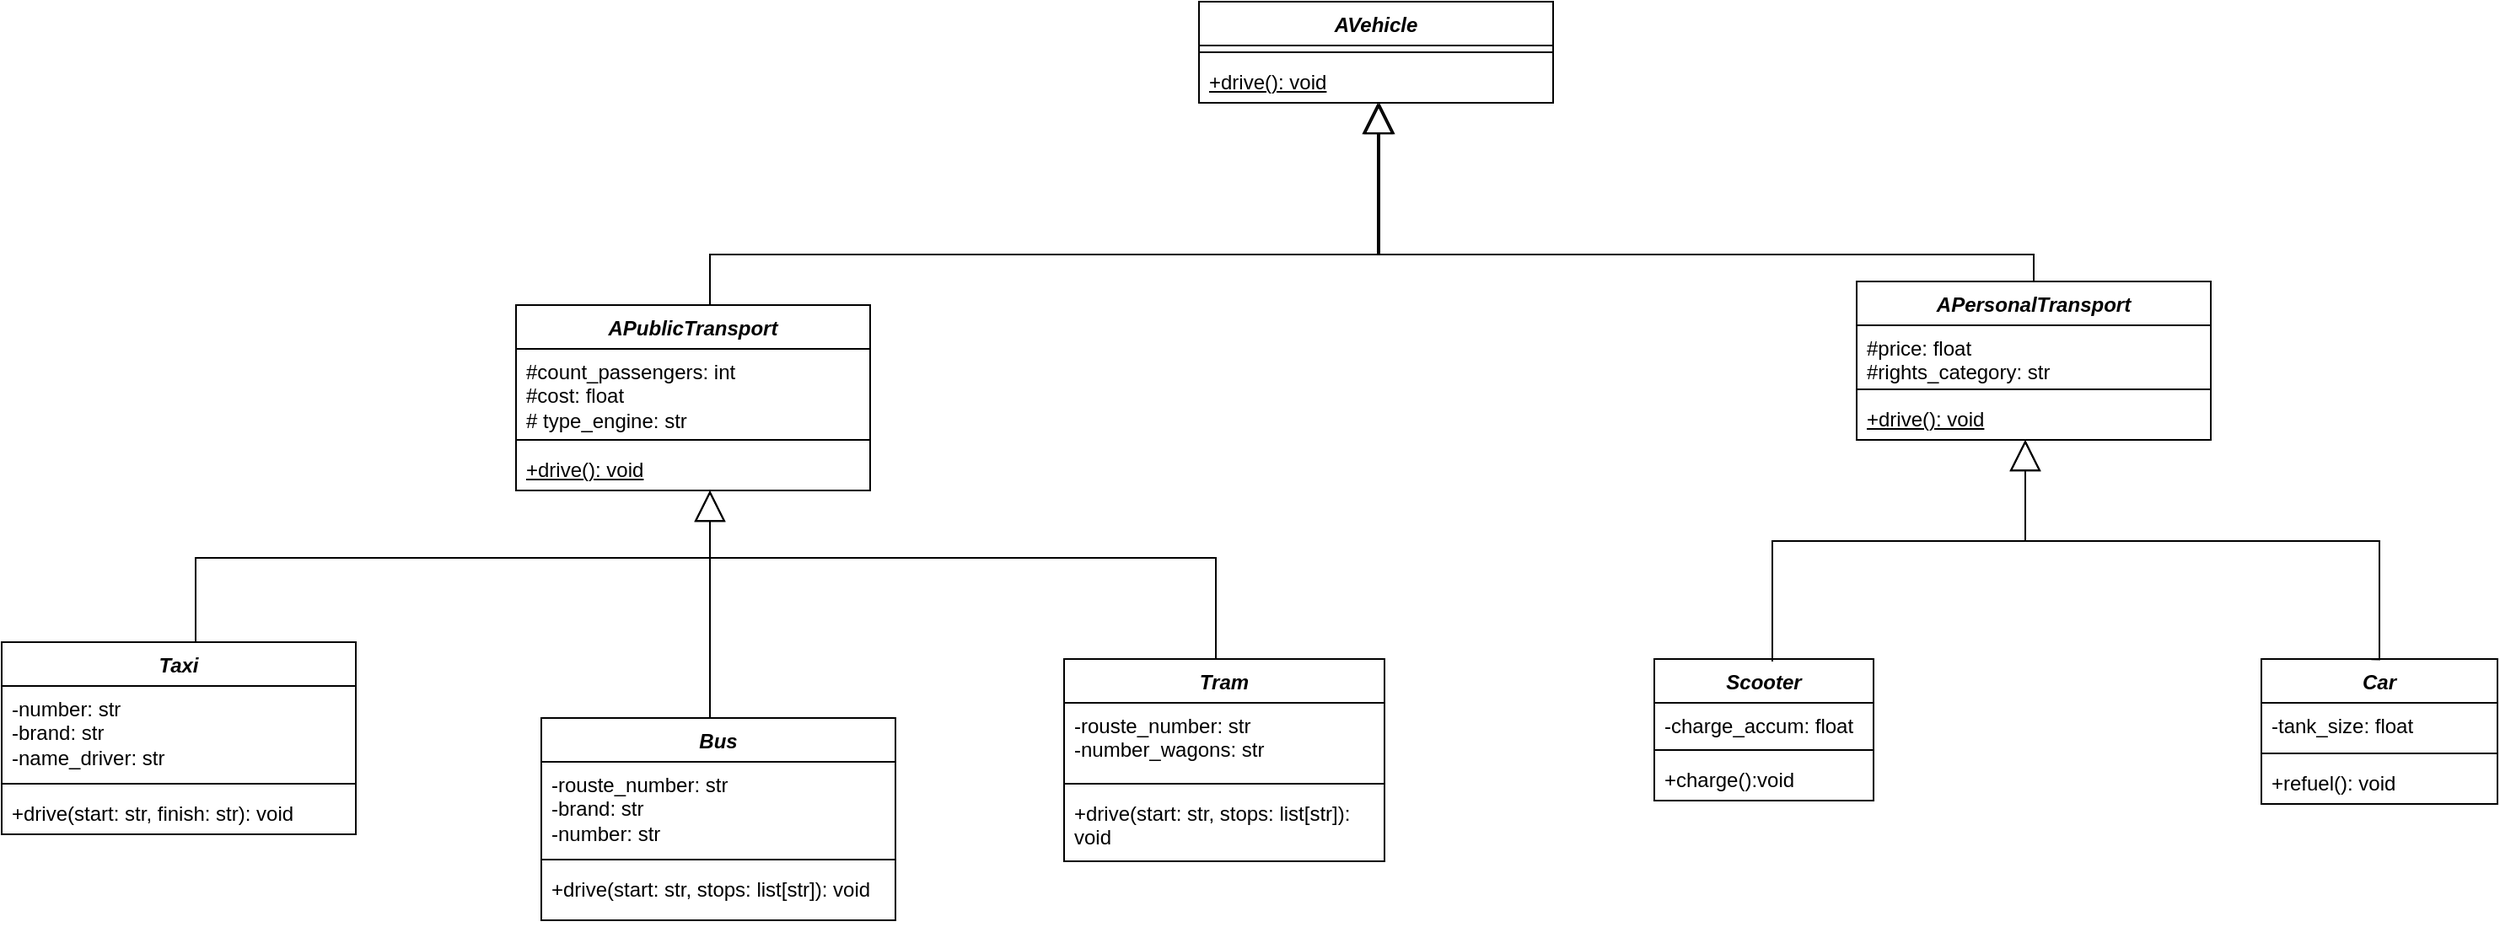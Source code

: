 <mxfile version="26.0.9">
  <diagram name="Страница — 1" id="1IhqNI-9ftxUwjLDLz9c">
    <mxGraphModel dx="1301" dy="884" grid="1" gridSize="10" guides="1" tooltips="1" connect="1" arrows="1" fold="1" page="1" pageScale="1" pageWidth="827" pageHeight="1169" math="0" shadow="0">
      <root>
        <mxCell id="0" />
        <mxCell id="1" parent="0" />
        <mxCell id="y_bu4ISOqVrsxOuGK8KF-1" value="&lt;i&gt;AVehicle&lt;/i&gt;" style="swimlane;fontStyle=1;align=center;verticalAlign=top;childLayout=stackLayout;horizontal=1;startSize=26;horizontalStack=0;resizeParent=1;resizeParentMax=0;resizeLast=0;collapsible=1;marginBottom=0;whiteSpace=wrap;html=1;" parent="1" vertex="1">
          <mxGeometry x="510" y="10" width="210" height="60" as="geometry" />
        </mxCell>
        <mxCell id="y_bu4ISOqVrsxOuGK8KF-3" value="" style="line;strokeWidth=1;fillColor=none;align=left;verticalAlign=middle;spacingTop=-1;spacingLeft=3;spacingRight=3;rotatable=0;labelPosition=right;points=[];portConstraint=eastwest;strokeColor=inherit;" parent="y_bu4ISOqVrsxOuGK8KF-1" vertex="1">
          <mxGeometry y="26" width="210" height="8" as="geometry" />
        </mxCell>
        <mxCell id="y_bu4ISOqVrsxOuGK8KF-4" value="&lt;u&gt;+drive(): void&lt;/u&gt;" style="text;strokeColor=none;fillColor=none;align=left;verticalAlign=top;spacingLeft=4;spacingRight=4;overflow=hidden;rotatable=0;points=[[0,0.5],[1,0.5]];portConstraint=eastwest;whiteSpace=wrap;html=1;" parent="y_bu4ISOqVrsxOuGK8KF-1" vertex="1">
          <mxGeometry y="34" width="210" height="26" as="geometry" />
        </mxCell>
        <mxCell id="y_bu4ISOqVrsxOuGK8KF-6" value="&lt;i&gt;APublicTransport&lt;/i&gt;" style="swimlane;fontStyle=1;align=center;verticalAlign=top;childLayout=stackLayout;horizontal=1;startSize=26;horizontalStack=0;resizeParent=1;resizeParentMax=0;resizeLast=0;collapsible=1;marginBottom=0;whiteSpace=wrap;html=1;" parent="1" vertex="1">
          <mxGeometry x="105" y="190" width="210" height="110" as="geometry" />
        </mxCell>
        <mxCell id="y_bu4ISOqVrsxOuGK8KF-7" value="#count_passengers: int&lt;div&gt;#cost: float&lt;/div&gt;&lt;div&gt;# type_engine: str&lt;/div&gt;" style="text;strokeColor=none;fillColor=none;align=left;verticalAlign=top;spacingLeft=4;spacingRight=4;overflow=hidden;rotatable=0;points=[[0,0.5],[1,0.5]];portConstraint=eastwest;whiteSpace=wrap;html=1;" parent="y_bu4ISOqVrsxOuGK8KF-6" vertex="1">
          <mxGeometry y="26" width="210" height="50" as="geometry" />
        </mxCell>
        <mxCell id="y_bu4ISOqVrsxOuGK8KF-8" value="" style="line;strokeWidth=1;fillColor=none;align=left;verticalAlign=middle;spacingTop=-1;spacingLeft=3;spacingRight=3;rotatable=0;labelPosition=right;points=[];portConstraint=eastwest;strokeColor=inherit;" parent="y_bu4ISOqVrsxOuGK8KF-6" vertex="1">
          <mxGeometry y="76" width="210" height="8" as="geometry" />
        </mxCell>
        <mxCell id="y_bu4ISOqVrsxOuGK8KF-9" value="&lt;u&gt;+drive(): void&lt;/u&gt;" style="text;strokeColor=none;fillColor=none;align=left;verticalAlign=top;spacingLeft=4;spacingRight=4;overflow=hidden;rotatable=0;points=[[0,0.5],[1,0.5]];portConstraint=eastwest;whiteSpace=wrap;html=1;" parent="y_bu4ISOqVrsxOuGK8KF-6" vertex="1">
          <mxGeometry y="84" width="210" height="26" as="geometry" />
        </mxCell>
        <mxCell id="y_bu4ISOqVrsxOuGK8KF-10" value="&lt;i&gt;APersonalTransport&lt;/i&gt;" style="swimlane;fontStyle=1;align=center;verticalAlign=top;childLayout=stackLayout;horizontal=1;startSize=26;horizontalStack=0;resizeParent=1;resizeParentMax=0;resizeLast=0;collapsible=1;marginBottom=0;whiteSpace=wrap;html=1;" parent="1" vertex="1">
          <mxGeometry x="900" y="176" width="210" height="94" as="geometry" />
        </mxCell>
        <mxCell id="y_bu4ISOqVrsxOuGK8KF-11" value="#price: float&lt;div&gt;#rights_category: str&lt;/div&gt;&lt;div&gt;&lt;br&gt;&lt;/div&gt;" style="text;strokeColor=none;fillColor=none;align=left;verticalAlign=top;spacingLeft=4;spacingRight=4;overflow=hidden;rotatable=0;points=[[0,0.5],[1,0.5]];portConstraint=eastwest;whiteSpace=wrap;html=1;" parent="y_bu4ISOqVrsxOuGK8KF-10" vertex="1">
          <mxGeometry y="26" width="210" height="34" as="geometry" />
        </mxCell>
        <mxCell id="y_bu4ISOqVrsxOuGK8KF-12" value="" style="line;strokeWidth=1;fillColor=none;align=left;verticalAlign=middle;spacingTop=-1;spacingLeft=3;spacingRight=3;rotatable=0;labelPosition=right;points=[];portConstraint=eastwest;strokeColor=inherit;" parent="y_bu4ISOqVrsxOuGK8KF-10" vertex="1">
          <mxGeometry y="60" width="210" height="8" as="geometry" />
        </mxCell>
        <mxCell id="y_bu4ISOqVrsxOuGK8KF-13" value="&lt;u&gt;+drive(): void&lt;/u&gt;" style="text;strokeColor=none;fillColor=none;align=left;verticalAlign=top;spacingLeft=4;spacingRight=4;overflow=hidden;rotatable=0;points=[[0,0.5],[1,0.5]];portConstraint=eastwest;whiteSpace=wrap;html=1;" parent="y_bu4ISOqVrsxOuGK8KF-10" vertex="1">
          <mxGeometry y="68" width="210" height="26" as="geometry" />
        </mxCell>
        <mxCell id="y_bu4ISOqVrsxOuGK8KF-22" value="&lt;i&gt;Tram&lt;/i&gt;" style="swimlane;fontStyle=1;align=center;verticalAlign=top;childLayout=stackLayout;horizontal=1;startSize=26;horizontalStack=0;resizeParent=1;resizeParentMax=0;resizeLast=0;collapsible=1;marginBottom=0;whiteSpace=wrap;html=1;" parent="1" vertex="1">
          <mxGeometry x="430" y="400" width="190" height="120" as="geometry" />
        </mxCell>
        <mxCell id="y_bu4ISOqVrsxOuGK8KF-23" value="-rouste_number: str&lt;div&gt;-number_wagons: str&lt;/div&gt;&lt;div&gt;&lt;br&gt;&lt;/div&gt;" style="text;strokeColor=none;fillColor=none;align=left;verticalAlign=top;spacingLeft=4;spacingRight=4;overflow=hidden;rotatable=0;points=[[0,0.5],[1,0.5]];portConstraint=eastwest;whiteSpace=wrap;html=1;" parent="y_bu4ISOqVrsxOuGK8KF-22" vertex="1">
          <mxGeometry y="26" width="190" height="44" as="geometry" />
        </mxCell>
        <mxCell id="y_bu4ISOqVrsxOuGK8KF-24" value="" style="line;strokeWidth=1;fillColor=none;align=left;verticalAlign=middle;spacingTop=-1;spacingLeft=3;spacingRight=3;rotatable=0;labelPosition=right;points=[];portConstraint=eastwest;strokeColor=inherit;" parent="y_bu4ISOqVrsxOuGK8KF-22" vertex="1">
          <mxGeometry y="70" width="190" height="8" as="geometry" />
        </mxCell>
        <mxCell id="y_bu4ISOqVrsxOuGK8KF-25" value="+drive(start: str, stops: list[str]): void" style="text;strokeColor=none;fillColor=none;align=left;verticalAlign=top;spacingLeft=4;spacingRight=4;overflow=hidden;rotatable=0;points=[[0,0.5],[1,0.5]];portConstraint=eastwest;whiteSpace=wrap;html=1;" parent="y_bu4ISOqVrsxOuGK8KF-22" vertex="1">
          <mxGeometry y="78" width="190" height="42" as="geometry" />
        </mxCell>
        <mxCell id="y_bu4ISOqVrsxOuGK8KF-26" value="&lt;i&gt;Car&lt;/i&gt;" style="swimlane;fontStyle=1;align=center;verticalAlign=top;childLayout=stackLayout;horizontal=1;startSize=26;horizontalStack=0;resizeParent=1;resizeParentMax=0;resizeLast=0;collapsible=1;marginBottom=0;whiteSpace=wrap;html=1;" parent="1" vertex="1">
          <mxGeometry x="1140" y="400" width="140" height="86" as="geometry" />
        </mxCell>
        <mxCell id="y_bu4ISOqVrsxOuGK8KF-27" value="-tank_size: float" style="text;strokeColor=none;fillColor=none;align=left;verticalAlign=top;spacingLeft=4;spacingRight=4;overflow=hidden;rotatable=0;points=[[0,0.5],[1,0.5]];portConstraint=eastwest;whiteSpace=wrap;html=1;" parent="y_bu4ISOqVrsxOuGK8KF-26" vertex="1">
          <mxGeometry y="26" width="140" height="26" as="geometry" />
        </mxCell>
        <mxCell id="y_bu4ISOqVrsxOuGK8KF-28" value="" style="line;strokeWidth=1;fillColor=none;align=left;verticalAlign=middle;spacingTop=-1;spacingLeft=3;spacingRight=3;rotatable=0;labelPosition=right;points=[];portConstraint=eastwest;strokeColor=inherit;" parent="y_bu4ISOqVrsxOuGK8KF-26" vertex="1">
          <mxGeometry y="52" width="140" height="8" as="geometry" />
        </mxCell>
        <mxCell id="y_bu4ISOqVrsxOuGK8KF-29" value="+refuel(): void&amp;nbsp;" style="text;strokeColor=none;fillColor=none;align=left;verticalAlign=top;spacingLeft=4;spacingRight=4;overflow=hidden;rotatable=0;points=[[0,0.5],[1,0.5]];portConstraint=eastwest;whiteSpace=wrap;html=1;" parent="y_bu4ISOqVrsxOuGK8KF-26" vertex="1">
          <mxGeometry y="60" width="140" height="26" as="geometry" />
        </mxCell>
        <mxCell id="y_bu4ISOqVrsxOuGK8KF-30" value="&lt;i&gt;Scooter&lt;/i&gt;" style="swimlane;fontStyle=1;align=center;verticalAlign=top;childLayout=stackLayout;horizontal=1;startSize=26;horizontalStack=0;resizeParent=1;resizeParentMax=0;resizeLast=0;collapsible=1;marginBottom=0;whiteSpace=wrap;html=1;" parent="1" vertex="1">
          <mxGeometry x="780" y="400" width="130" height="84" as="geometry" />
        </mxCell>
        <mxCell id="y_bu4ISOqVrsxOuGK8KF-31" value="-charge_accum: float" style="text;strokeColor=none;fillColor=none;align=left;verticalAlign=top;spacingLeft=4;spacingRight=4;overflow=hidden;rotatable=0;points=[[0,0.5],[1,0.5]];portConstraint=eastwest;whiteSpace=wrap;html=1;" parent="y_bu4ISOqVrsxOuGK8KF-30" vertex="1">
          <mxGeometry y="26" width="130" height="24" as="geometry" />
        </mxCell>
        <mxCell id="y_bu4ISOqVrsxOuGK8KF-32" value="" style="line;strokeWidth=1;fillColor=none;align=left;verticalAlign=middle;spacingTop=-1;spacingLeft=3;spacingRight=3;rotatable=0;labelPosition=right;points=[];portConstraint=eastwest;strokeColor=inherit;" parent="y_bu4ISOqVrsxOuGK8KF-30" vertex="1">
          <mxGeometry y="50" width="130" height="8" as="geometry" />
        </mxCell>
        <mxCell id="y_bu4ISOqVrsxOuGK8KF-33" value="+charge():void" style="text;strokeColor=none;fillColor=none;align=left;verticalAlign=top;spacingLeft=4;spacingRight=4;overflow=hidden;rotatable=0;points=[[0,0.5],[1,0.5]];portConstraint=eastwest;whiteSpace=wrap;html=1;" parent="y_bu4ISOqVrsxOuGK8KF-30" vertex="1">
          <mxGeometry y="58" width="130" height="26" as="geometry" />
        </mxCell>
        <mxCell id="y_bu4ISOqVrsxOuGK8KF-36" value="" style="endArrow=block;endSize=16;endFill=0;html=1;rounded=0;edgeStyle=orthogonalEdgeStyle;exitX=0.465;exitY=0.002;exitDx=0;exitDy=0;exitPerimeter=0;" parent="1" source="y_bu4ISOqVrsxOuGK8KF-26" target="y_bu4ISOqVrsxOuGK8KF-13" edge="1">
          <mxGeometry width="160" relative="1" as="geometry">
            <mxPoint x="1230" y="387" as="sourcePoint" />
            <mxPoint x="1000" y="276" as="targetPoint" />
            <Array as="points">
              <mxPoint x="1210" y="400" />
              <mxPoint x="1210" y="330" />
              <mxPoint x="1000" y="330" />
            </Array>
          </mxGeometry>
        </mxCell>
        <mxCell id="y_bu4ISOqVrsxOuGK8KF-37" value="" style="endArrow=block;endSize=16;endFill=0;html=1;rounded=0;edgeStyle=orthogonalEdgeStyle;exitX=0.5;exitY=0;exitDx=0;exitDy=0;" parent="1" target="y_bu4ISOqVrsxOuGK8KF-13" edge="1">
          <mxGeometry width="160" relative="1" as="geometry">
            <mxPoint x="850.0" y="401.45" as="sourcePoint" />
            <mxPoint x="1000.08" y="275.996" as="targetPoint" />
            <Array as="points">
              <mxPoint x="850" y="330" />
              <mxPoint x="1000" y="330" />
            </Array>
          </mxGeometry>
        </mxCell>
        <mxCell id="y_bu4ISOqVrsxOuGK8KF-38" value="" style="endArrow=block;endSize=16;endFill=0;html=1;rounded=0;edgeStyle=orthogonalEdgeStyle;exitX=0.5;exitY=0;exitDx=0;exitDy=0;" parent="1" source="y_bu4ISOqVrsxOuGK8KF-22" target="y_bu4ISOqVrsxOuGK8KF-9" edge="1">
          <mxGeometry width="160" relative="1" as="geometry">
            <mxPoint x="430" y="410.004" as="sourcePoint" />
            <mxPoint x="220" y="286.004" as="targetPoint" />
            <Array as="points">
              <mxPoint x="520" y="400" />
              <mxPoint x="520" y="340" />
              <mxPoint x="220" y="340" />
            </Array>
          </mxGeometry>
        </mxCell>
        <mxCell id="y_bu4ISOqVrsxOuGK8KF-39" value="" style="endArrow=block;endSize=16;endFill=0;html=1;rounded=0;edgeStyle=orthogonalEdgeStyle;exitX=0.5;exitY=0;exitDx=0;exitDy=0;" parent="1" source="-ytKsWuv3T4iaiWh8t87-8" target="y_bu4ISOqVrsxOuGK8KF-9" edge="1">
          <mxGeometry width="160" relative="1" as="geometry">
            <mxPoint x="-84.6" y="400.402" as="sourcePoint" />
            <mxPoint x="220.08" y="286" as="targetPoint" />
            <Array as="points">
              <mxPoint x="-85" y="340" />
              <mxPoint x="220" y="340" />
            </Array>
          </mxGeometry>
        </mxCell>
        <mxCell id="y_bu4ISOqVrsxOuGK8KF-41" value="" style="endArrow=none;html=1;edgeStyle=orthogonalEdgeStyle;rounded=0;" parent="1" target="-ytKsWuv3T4iaiWh8t87-12" edge="1">
          <mxGeometry relative="1" as="geometry">
            <mxPoint x="220" y="340" as="sourcePoint" />
            <mxPoint x="220" y="410" as="targetPoint" />
            <Array as="points">
              <mxPoint x="220" y="430" />
              <mxPoint x="220" y="430" />
            </Array>
          </mxGeometry>
        </mxCell>
        <mxCell id="y_bu4ISOqVrsxOuGK8KF-44" value="" style="endArrow=block;endSize=16;endFill=0;html=1;rounded=0;edgeStyle=orthogonalEdgeStyle;exitX=0.5;exitY=0;exitDx=0;exitDy=0;" parent="1" source="y_bu4ISOqVrsxOuGK8KF-10" target="y_bu4ISOqVrsxOuGK8KF-4" edge="1">
          <mxGeometry width="160" relative="1" as="geometry">
            <mxPoint x="827" y="250.004" as="sourcePoint" />
            <mxPoint x="617" y="80" as="targetPoint" />
            <Array as="points">
              <mxPoint x="1005" y="160" />
              <mxPoint x="617" y="160" />
            </Array>
          </mxGeometry>
        </mxCell>
        <mxCell id="y_bu4ISOqVrsxOuGK8KF-45" value="" style="endArrow=block;endSize=16;endFill=0;html=1;rounded=0;edgeStyle=orthogonalEdgeStyle;exitX=0.5;exitY=0;exitDx=0;exitDy=0;" parent="1" source="y_bu4ISOqVrsxOuGK8KF-6" target="y_bu4ISOqVrsxOuGK8KF-4" edge="1">
          <mxGeometry width="160" relative="1" as="geometry">
            <mxPoint x="467.0" y="251.454" as="sourcePoint" />
            <mxPoint x="590" y="110" as="targetPoint" />
            <Array as="points">
              <mxPoint x="220" y="160" />
              <mxPoint x="616" y="160" />
            </Array>
          </mxGeometry>
        </mxCell>
        <mxCell id="-ytKsWuv3T4iaiWh8t87-8" value="&lt;i&gt;Taxi&lt;/i&gt;" style="swimlane;fontStyle=1;align=center;verticalAlign=top;childLayout=stackLayout;horizontal=1;startSize=26;horizontalStack=0;resizeParent=1;resizeParentMax=0;resizeLast=0;collapsible=1;marginBottom=0;whiteSpace=wrap;html=1;" parent="1" vertex="1">
          <mxGeometry x="-200" y="390" width="210" height="114" as="geometry" />
        </mxCell>
        <mxCell id="-ytKsWuv3T4iaiWh8t87-9" value="-number: str&lt;div&gt;-brand: str&lt;/div&gt;&lt;div&gt;-name_driver: str&lt;/div&gt;" style="text;strokeColor=none;fillColor=none;align=left;verticalAlign=top;spacingLeft=4;spacingRight=4;overflow=hidden;rotatable=0;points=[[0,0.5],[1,0.5]];portConstraint=eastwest;whiteSpace=wrap;html=1;" parent="-ytKsWuv3T4iaiWh8t87-8" vertex="1">
          <mxGeometry y="26" width="210" height="54" as="geometry" />
        </mxCell>
        <mxCell id="-ytKsWuv3T4iaiWh8t87-10" value="" style="line;strokeWidth=1;fillColor=none;align=left;verticalAlign=middle;spacingTop=-1;spacingLeft=3;spacingRight=3;rotatable=0;labelPosition=right;points=[];portConstraint=eastwest;strokeColor=inherit;" parent="-ytKsWuv3T4iaiWh8t87-8" vertex="1">
          <mxGeometry y="80" width="210" height="8" as="geometry" />
        </mxCell>
        <mxCell id="-ytKsWuv3T4iaiWh8t87-11" value="+drive(start: str, finish: str): void" style="text;strokeColor=none;fillColor=none;align=left;verticalAlign=top;spacingLeft=4;spacingRight=4;overflow=hidden;rotatable=0;points=[[0,0.5],[1,0.5]];portConstraint=eastwest;whiteSpace=wrap;html=1;" parent="-ytKsWuv3T4iaiWh8t87-8" vertex="1">
          <mxGeometry y="88" width="210" height="26" as="geometry" />
        </mxCell>
        <mxCell id="-ytKsWuv3T4iaiWh8t87-12" value="&lt;i&gt;Bus&lt;/i&gt;" style="swimlane;fontStyle=1;align=center;verticalAlign=top;childLayout=stackLayout;horizontal=1;startSize=26;horizontalStack=0;resizeParent=1;resizeParentMax=0;resizeLast=0;collapsible=1;marginBottom=0;whiteSpace=wrap;html=1;" parent="1" vertex="1">
          <mxGeometry x="120" y="435" width="210" height="120" as="geometry" />
        </mxCell>
        <mxCell id="-ytKsWuv3T4iaiWh8t87-13" value="-rouste_number: str&lt;div&gt;-brand: str&lt;/div&gt;&lt;div&gt;-number: str&lt;/div&gt;" style="text;strokeColor=none;fillColor=none;align=left;verticalAlign=top;spacingLeft=4;spacingRight=4;overflow=hidden;rotatable=0;points=[[0,0.5],[1,0.5]];portConstraint=eastwest;whiteSpace=wrap;html=1;" parent="-ytKsWuv3T4iaiWh8t87-12" vertex="1">
          <mxGeometry y="26" width="210" height="54" as="geometry" />
        </mxCell>
        <mxCell id="-ytKsWuv3T4iaiWh8t87-14" value="" style="line;strokeWidth=1;fillColor=none;align=left;verticalAlign=middle;spacingTop=-1;spacingLeft=3;spacingRight=3;rotatable=0;labelPosition=right;points=[];portConstraint=eastwest;strokeColor=inherit;" parent="-ytKsWuv3T4iaiWh8t87-12" vertex="1">
          <mxGeometry y="80" width="210" height="8" as="geometry" />
        </mxCell>
        <mxCell id="-ytKsWuv3T4iaiWh8t87-15" value="+drive(start: str, stops: list[str]): void" style="text;strokeColor=none;fillColor=none;align=left;verticalAlign=top;spacingLeft=4;spacingRight=4;overflow=hidden;rotatable=0;points=[[0,0.5],[1,0.5]];portConstraint=eastwest;whiteSpace=wrap;html=1;" parent="-ytKsWuv3T4iaiWh8t87-12" vertex="1">
          <mxGeometry y="88" width="210" height="32" as="geometry" />
        </mxCell>
      </root>
    </mxGraphModel>
  </diagram>
</mxfile>

